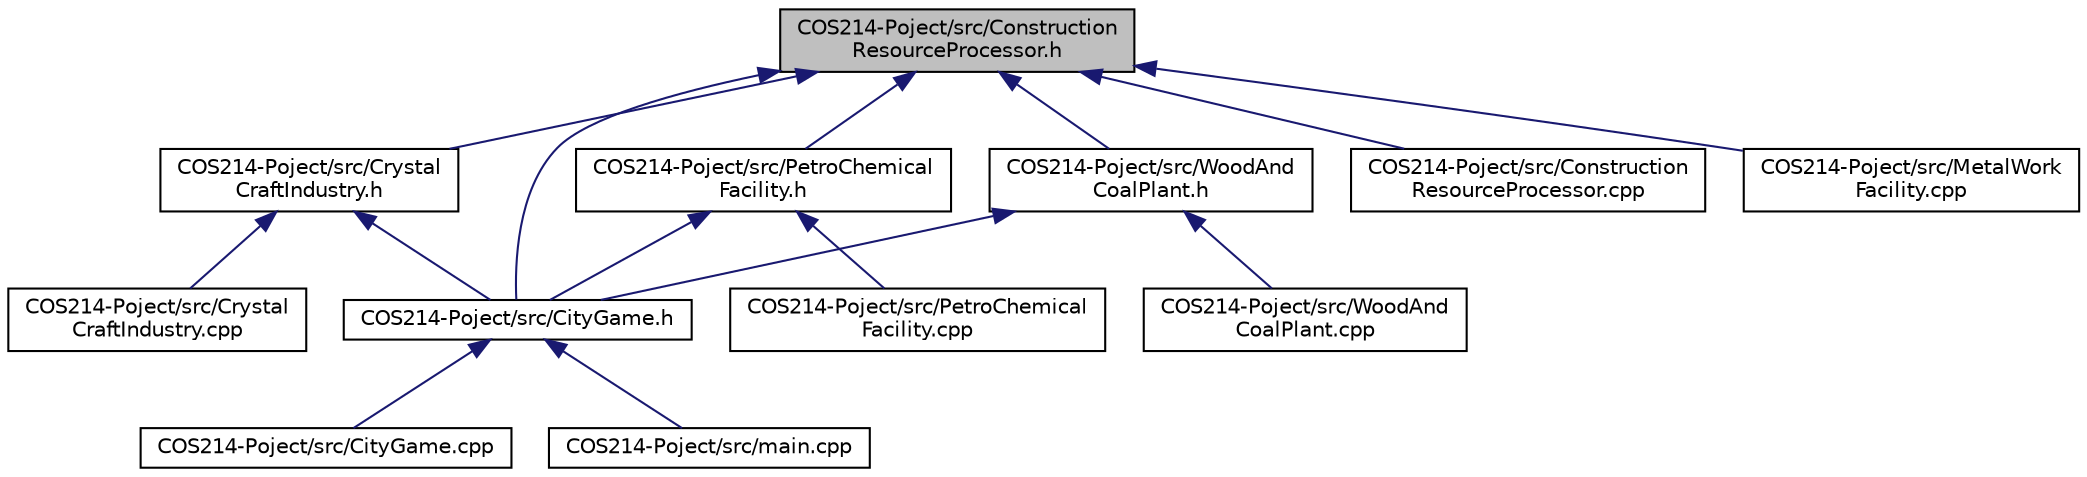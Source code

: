 digraph "COS214-Poject/src/ConstructionResourceProcessor.h"
{
 // LATEX_PDF_SIZE
  edge [fontname="Helvetica",fontsize="10",labelfontname="Helvetica",labelfontsize="10"];
  node [fontname="Helvetica",fontsize="10",shape=record];
  Node1 [label="COS214-Poject/src/Construction\lResourceProcessor.h",height=0.2,width=0.4,color="black", fillcolor="grey75", style="filled", fontcolor="black",tooltip=" "];
  Node1 -> Node2 [dir="back",color="midnightblue",fontsize="10",style="solid"];
  Node2 [label="COS214-Poject/src/CityGame.h",height=0.2,width=0.4,color="black", fillcolor="white", style="filled",URL="$CityGame_8h.html",tooltip=" "];
  Node2 -> Node3 [dir="back",color="midnightblue",fontsize="10",style="solid"];
  Node3 [label="COS214-Poject/src/CityGame.cpp",height=0.2,width=0.4,color="black", fillcolor="white", style="filled",URL="$CityGame_8cpp.html",tooltip=" "];
  Node2 -> Node4 [dir="back",color="midnightblue",fontsize="10",style="solid"];
  Node4 [label="COS214-Poject/src/main.cpp",height=0.2,width=0.4,color="black", fillcolor="white", style="filled",URL="$main_8cpp.html",tooltip=" "];
  Node1 -> Node5 [dir="back",color="midnightblue",fontsize="10",style="solid"];
  Node5 [label="COS214-Poject/src/Construction\lResourceProcessor.cpp",height=0.2,width=0.4,color="black", fillcolor="white", style="filled",URL="$ConstructionResourceProcessor_8cpp.html",tooltip="Implementation of the ConstructionResourceProcessor class, managing processing and storage of constru..."];
  Node1 -> Node6 [dir="back",color="midnightblue",fontsize="10",style="solid"];
  Node6 [label="COS214-Poject/src/Crystal\lCraftIndustry.h",height=0.2,width=0.4,color="black", fillcolor="white", style="filled",URL="$CrystalCraftIndustry_8h.html",tooltip="Declaration of the CrystalCraftIndustry class, a specific type of Industry that processes diamonds an..."];
  Node6 -> Node2 [dir="back",color="midnightblue",fontsize="10",style="solid"];
  Node6 -> Node7 [dir="back",color="midnightblue",fontsize="10",style="solid"];
  Node7 [label="COS214-Poject/src/Crystal\lCraftIndustry.cpp",height=0.2,width=0.4,color="black", fillcolor="white", style="filled",URL="$CrystalCraftIndustry_8cpp.html",tooltip="Implementation of the CrystalCraftIndustry class for processing diamond and stone resources."];
  Node1 -> Node8 [dir="back",color="midnightblue",fontsize="10",style="solid"];
  Node8 [label="COS214-Poject/src/MetalWork\lFacility.cpp",height=0.2,width=0.4,color="black", fillcolor="white", style="filled",URL="$MetalWorkFacility_8cpp.html",tooltip=" "];
  Node1 -> Node9 [dir="back",color="midnightblue",fontsize="10",style="solid"];
  Node9 [label="COS214-Poject/src/PetroChemical\lFacility.h",height=0.2,width=0.4,color="black", fillcolor="white", style="filled",URL="$PetroChemicalFacility_8h.html",tooltip=" "];
  Node9 -> Node2 [dir="back",color="midnightblue",fontsize="10",style="solid"];
  Node9 -> Node10 [dir="back",color="midnightblue",fontsize="10",style="solid"];
  Node10 [label="COS214-Poject/src/PetroChemical\lFacility.cpp",height=0.2,width=0.4,color="black", fillcolor="white", style="filled",URL="$PetroChemicalFacility_8cpp.html",tooltip=" "];
  Node1 -> Node11 [dir="back",color="midnightblue",fontsize="10",style="solid"];
  Node11 [label="COS214-Poject/src/WoodAnd\lCoalPlant.h",height=0.2,width=0.4,color="black", fillcolor="white", style="filled",URL="$WoodAndCoalPlant_8h.html",tooltip=" "];
  Node11 -> Node2 [dir="back",color="midnightblue",fontsize="10",style="solid"];
  Node11 -> Node12 [dir="back",color="midnightblue",fontsize="10",style="solid"];
  Node12 [label="COS214-Poject/src/WoodAnd\lCoalPlant.cpp",height=0.2,width=0.4,color="black", fillcolor="white", style="filled",URL="$WoodAndCoalPlant_8cpp.html",tooltip=" "];
}
